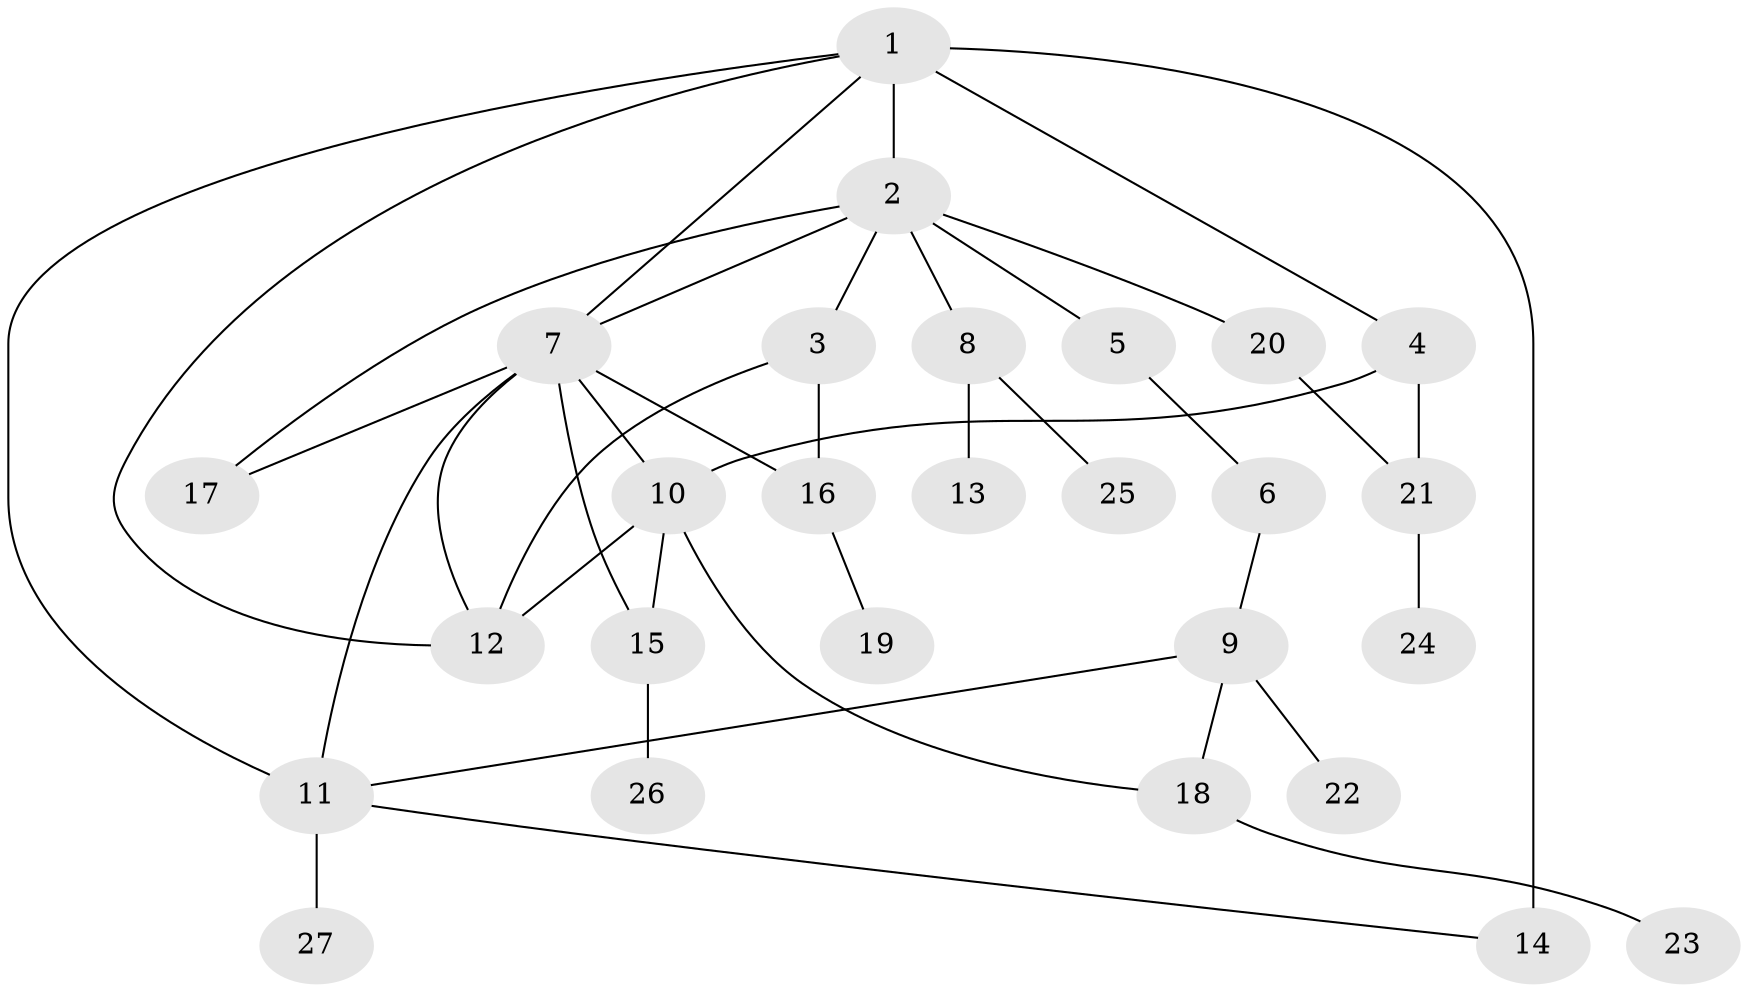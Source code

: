 // original degree distribution, {9: 0.018518518518518517, 10: 0.018518518518518517, 6: 0.018518518518518517, 4: 0.12962962962962962, 2: 0.2222222222222222, 3: 0.05555555555555555, 1: 0.4444444444444444, 14: 0.018518518518518517, 5: 0.037037037037037035, 11: 0.037037037037037035}
// Generated by graph-tools (version 1.1) at 2025/35/03/09/25 02:35:38]
// undirected, 27 vertices, 39 edges
graph export_dot {
graph [start="1"]
  node [color=gray90,style=filled];
  1;
  2;
  3;
  4;
  5;
  6;
  7;
  8;
  9;
  10;
  11;
  12;
  13;
  14;
  15;
  16;
  17;
  18;
  19;
  20;
  21;
  22;
  23;
  24;
  25;
  26;
  27;
  1 -- 2 [weight=2.0];
  1 -- 4 [weight=1.0];
  1 -- 7 [weight=1.0];
  1 -- 11 [weight=1.0];
  1 -- 12 [weight=2.0];
  1 -- 14 [weight=3.0];
  2 -- 3 [weight=1.0];
  2 -- 5 [weight=1.0];
  2 -- 7 [weight=1.0];
  2 -- 8 [weight=1.0];
  2 -- 17 [weight=1.0];
  2 -- 20 [weight=1.0];
  3 -- 12 [weight=2.0];
  3 -- 16 [weight=2.0];
  4 -- 10 [weight=1.0];
  4 -- 21 [weight=1.0];
  5 -- 6 [weight=1.0];
  6 -- 9 [weight=1.0];
  7 -- 10 [weight=1.0];
  7 -- 11 [weight=2.0];
  7 -- 12 [weight=2.0];
  7 -- 15 [weight=1.0];
  7 -- 16 [weight=2.0];
  7 -- 17 [weight=1.0];
  8 -- 13 [weight=1.0];
  8 -- 25 [weight=1.0];
  9 -- 11 [weight=1.0];
  9 -- 18 [weight=1.0];
  9 -- 22 [weight=1.0];
  10 -- 12 [weight=6.0];
  10 -- 15 [weight=2.0];
  10 -- 18 [weight=1.0];
  11 -- 14 [weight=1.0];
  11 -- 27 [weight=1.0];
  15 -- 26 [weight=1.0];
  16 -- 19 [weight=1.0];
  18 -- 23 [weight=1.0];
  20 -- 21 [weight=1.0];
  21 -- 24 [weight=1.0];
}

